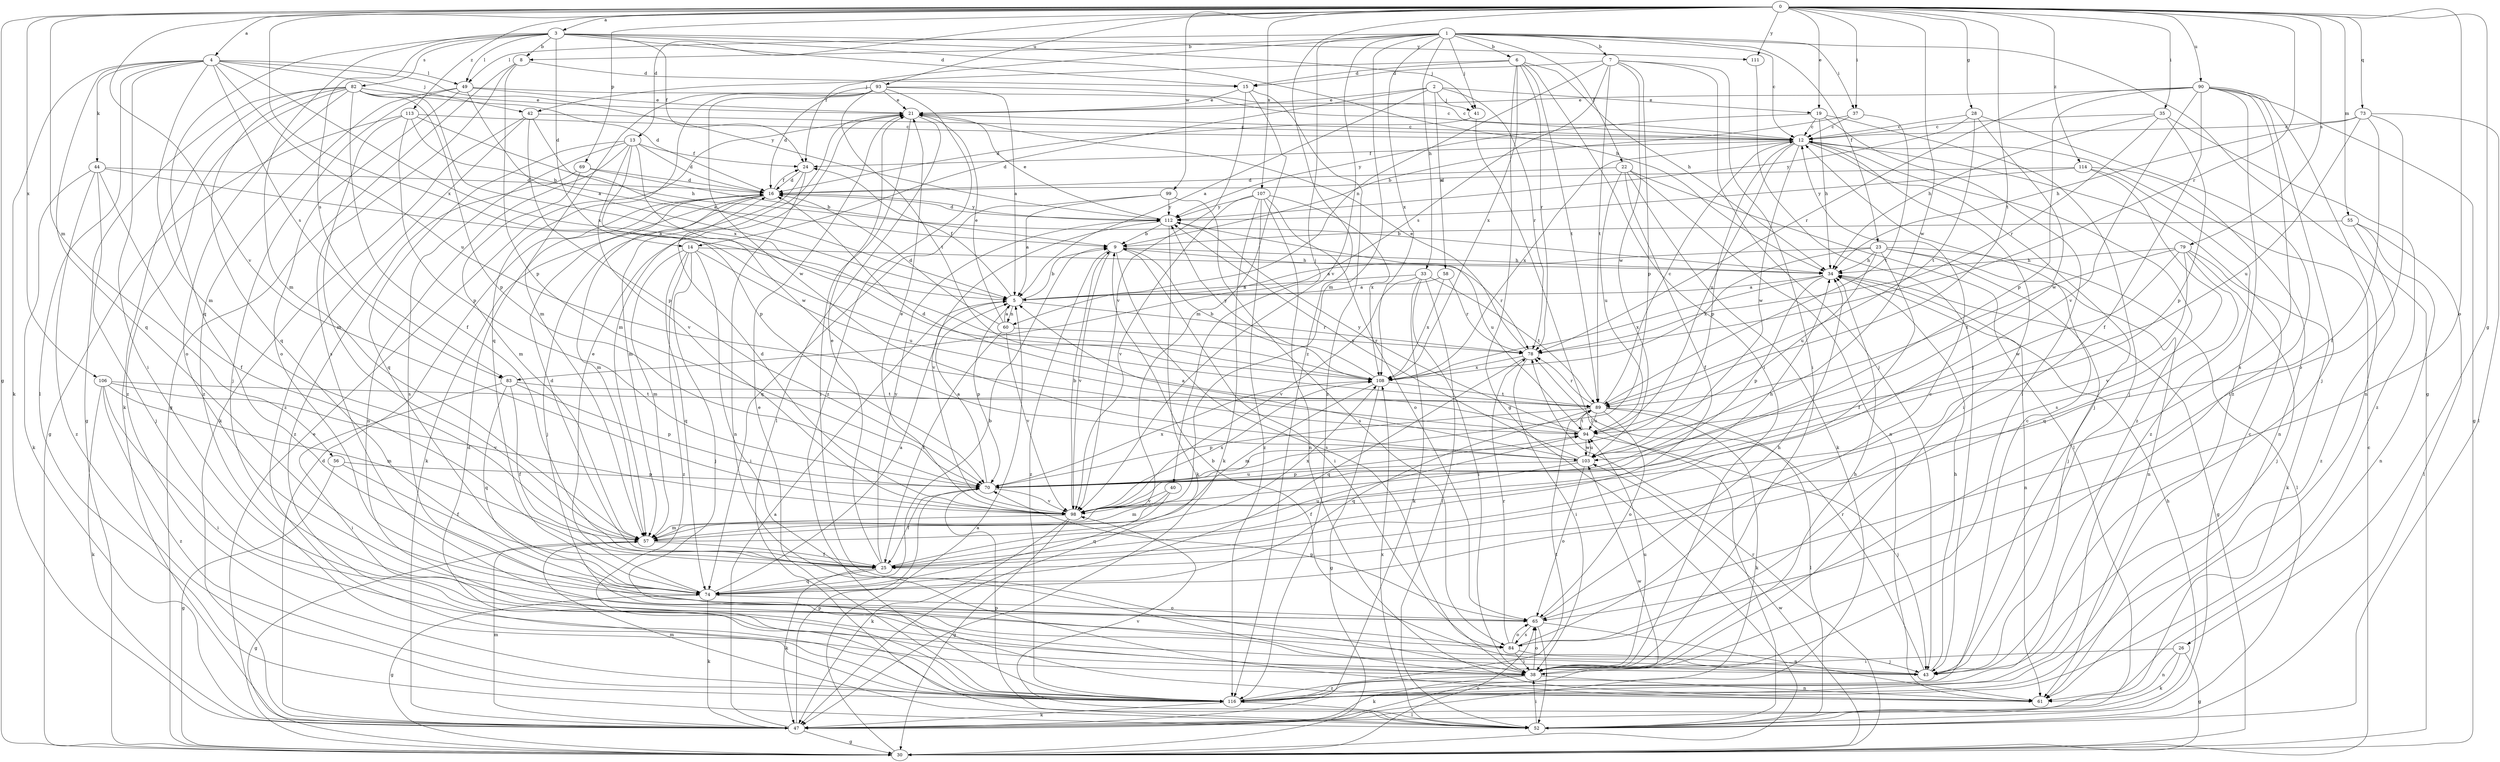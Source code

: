 strict digraph  {
0;
1;
2;
3;
4;
5;
6;
7;
8;
9;
12;
13;
14;
15;
16;
19;
21;
22;
23;
24;
25;
26;
28;
30;
33;
34;
35;
37;
38;
40;
41;
42;
43;
44;
47;
49;
52;
55;
56;
57;
58;
60;
61;
65;
69;
70;
73;
74;
78;
79;
82;
83;
84;
89;
90;
93;
94;
98;
99;
103;
106;
107;
108;
111;
112;
113;
114;
116;
0 -> 3  [label=a];
0 -> 4  [label=a];
0 -> 13  [label=d];
0 -> 19  [label=e];
0 -> 26  [label=g];
0 -> 28  [label=g];
0 -> 30  [label=g];
0 -> 35  [label=i];
0 -> 37  [label=i];
0 -> 55  [label=m];
0 -> 56  [label=m];
0 -> 65  [label=o];
0 -> 69  [label=p];
0 -> 73  [label=q];
0 -> 78  [label=r];
0 -> 79  [label=s];
0 -> 89  [label=t];
0 -> 90  [label=u];
0 -> 93  [label=u];
0 -> 98  [label=v];
0 -> 99  [label=w];
0 -> 103  [label=w];
0 -> 106  [label=x];
0 -> 107  [label=x];
0 -> 108  [label=x];
0 -> 111  [label=y];
0 -> 113  [label=z];
0 -> 114  [label=z];
0 -> 116  [label=z];
1 -> 6  [label=b];
1 -> 7  [label=b];
1 -> 8  [label=b];
1 -> 12  [label=c];
1 -> 22  [label=f];
1 -> 23  [label=f];
1 -> 24  [label=f];
1 -> 30  [label=g];
1 -> 33  [label=h];
1 -> 37  [label=i];
1 -> 40  [label=j];
1 -> 41  [label=j];
1 -> 49  [label=l];
1 -> 57  [label=m];
1 -> 98  [label=v];
1 -> 108  [label=x];
2 -> 5  [label=a];
2 -> 14  [label=d];
2 -> 19  [label=e];
2 -> 21  [label=e];
2 -> 41  [label=j];
2 -> 58  [label=n];
2 -> 78  [label=r];
3 -> 8  [label=b];
3 -> 14  [label=d];
3 -> 15  [label=d];
3 -> 24  [label=f];
3 -> 34  [label=h];
3 -> 41  [label=j];
3 -> 49  [label=l];
3 -> 57  [label=m];
3 -> 74  [label=q];
3 -> 82  [label=s];
3 -> 83  [label=s];
3 -> 111  [label=y];
4 -> 38  [label=i];
4 -> 42  [label=j];
4 -> 44  [label=k];
4 -> 47  [label=k];
4 -> 49  [label=l];
4 -> 52  [label=l];
4 -> 57  [label=m];
4 -> 74  [label=q];
4 -> 83  [label=s];
4 -> 94  [label=u];
4 -> 108  [label=x];
4 -> 112  [label=y];
5 -> 9  [label=b];
5 -> 24  [label=f];
5 -> 60  [label=n];
5 -> 70  [label=p];
5 -> 78  [label=r];
6 -> 15  [label=d];
6 -> 30  [label=g];
6 -> 34  [label=h];
6 -> 38  [label=i];
6 -> 42  [label=j];
6 -> 78  [label=r];
6 -> 89  [label=t];
6 -> 108  [label=x];
7 -> 15  [label=d];
7 -> 38  [label=i];
7 -> 43  [label=j];
7 -> 60  [label=n];
7 -> 70  [label=p];
7 -> 83  [label=s];
7 -> 89  [label=t];
7 -> 103  [label=w];
8 -> 15  [label=d];
8 -> 30  [label=g];
8 -> 70  [label=p];
8 -> 84  [label=s];
9 -> 34  [label=h];
9 -> 38  [label=i];
9 -> 78  [label=r];
9 -> 84  [label=s];
9 -> 98  [label=v];
9 -> 116  [label=z];
12 -> 24  [label=f];
12 -> 38  [label=i];
12 -> 43  [label=j];
12 -> 70  [label=p];
12 -> 94  [label=u];
12 -> 103  [label=w];
12 -> 108  [label=x];
12 -> 116  [label=z];
13 -> 16  [label=d];
13 -> 24  [label=f];
13 -> 61  [label=n];
13 -> 70  [label=p];
13 -> 74  [label=q];
13 -> 84  [label=s];
13 -> 98  [label=v];
13 -> 103  [label=w];
14 -> 34  [label=h];
14 -> 38  [label=i];
14 -> 43  [label=j];
14 -> 57  [label=m];
14 -> 74  [label=q];
14 -> 94  [label=u];
14 -> 116  [label=z];
15 -> 21  [label=e];
15 -> 57  [label=m];
15 -> 98  [label=v];
15 -> 116  [label=z];
16 -> 24  [label=f];
16 -> 43  [label=j];
16 -> 47  [label=k];
16 -> 57  [label=m];
16 -> 112  [label=y];
19 -> 12  [label=c];
19 -> 34  [label=h];
19 -> 38  [label=i];
19 -> 43  [label=j];
19 -> 112  [label=y];
21 -> 12  [label=c];
21 -> 38  [label=i];
21 -> 52  [label=l];
21 -> 57  [label=m];
22 -> 16  [label=d];
22 -> 25  [label=f];
22 -> 47  [label=k];
22 -> 52  [label=l];
22 -> 61  [label=n];
22 -> 94  [label=u];
23 -> 5  [label=a];
23 -> 25  [label=f];
23 -> 34  [label=h];
23 -> 43  [label=j];
23 -> 52  [label=l];
23 -> 61  [label=n];
23 -> 94  [label=u];
23 -> 108  [label=x];
24 -> 16  [label=d];
24 -> 57  [label=m];
24 -> 61  [label=n];
25 -> 16  [label=d];
25 -> 21  [label=e];
25 -> 47  [label=k];
25 -> 74  [label=q];
25 -> 94  [label=u];
25 -> 112  [label=y];
26 -> 30  [label=g];
26 -> 38  [label=i];
26 -> 47  [label=k];
26 -> 61  [label=n];
28 -> 12  [label=c];
28 -> 38  [label=i];
28 -> 89  [label=t];
28 -> 103  [label=w];
28 -> 112  [label=y];
30 -> 5  [label=a];
30 -> 12  [label=c];
30 -> 21  [label=e];
30 -> 65  [label=o];
30 -> 78  [label=r];
30 -> 103  [label=w];
33 -> 5  [label=a];
33 -> 38  [label=i];
33 -> 47  [label=k];
33 -> 52  [label=l];
33 -> 89  [label=t];
33 -> 98  [label=v];
34 -> 5  [label=a];
34 -> 30  [label=g];
34 -> 61  [label=n];
34 -> 70  [label=p];
34 -> 108  [label=x];
35 -> 12  [label=c];
35 -> 34  [label=h];
35 -> 70  [label=p];
35 -> 78  [label=r];
35 -> 116  [label=z];
37 -> 9  [label=b];
37 -> 12  [label=c];
37 -> 89  [label=t];
38 -> 34  [label=h];
38 -> 47  [label=k];
38 -> 61  [label=n];
38 -> 65  [label=o];
38 -> 94  [label=u];
38 -> 116  [label=z];
40 -> 57  [label=m];
40 -> 74  [label=q];
40 -> 98  [label=v];
41 -> 16  [label=d];
41 -> 52  [label=l];
42 -> 5  [label=a];
42 -> 12  [label=c];
42 -> 47  [label=k];
42 -> 70  [label=p];
42 -> 116  [label=z];
43 -> 9  [label=b];
43 -> 34  [label=h];
43 -> 78  [label=r];
44 -> 5  [label=a];
44 -> 16  [label=d];
44 -> 25  [label=f];
44 -> 43  [label=j];
44 -> 47  [label=k];
44 -> 116  [label=z];
47 -> 5  [label=a];
47 -> 16  [label=d];
47 -> 30  [label=g];
47 -> 57  [label=m];
47 -> 70  [label=p];
49 -> 5  [label=a];
49 -> 12  [label=c];
49 -> 21  [label=e];
49 -> 43  [label=j];
49 -> 65  [label=o];
49 -> 116  [label=z];
52 -> 12  [label=c];
52 -> 34  [label=h];
52 -> 38  [label=i];
52 -> 57  [label=m];
52 -> 70  [label=p];
52 -> 98  [label=v];
52 -> 108  [label=x];
55 -> 9  [label=b];
55 -> 52  [label=l];
55 -> 61  [label=n];
55 -> 116  [label=z];
56 -> 25  [label=f];
56 -> 30  [label=g];
56 -> 70  [label=p];
57 -> 25  [label=f];
57 -> 30  [label=g];
57 -> 108  [label=x];
58 -> 5  [label=a];
58 -> 78  [label=r];
58 -> 108  [label=x];
60 -> 5  [label=a];
60 -> 16  [label=d];
60 -> 21  [label=e];
60 -> 25  [label=f];
60 -> 78  [label=r];
60 -> 98  [label=v];
65 -> 34  [label=h];
65 -> 52  [label=l];
65 -> 61  [label=n];
65 -> 70  [label=p];
65 -> 84  [label=s];
69 -> 9  [label=b];
69 -> 16  [label=d];
69 -> 57  [label=m];
69 -> 116  [label=z];
70 -> 5  [label=a];
70 -> 25  [label=f];
70 -> 98  [label=v];
70 -> 108  [label=x];
73 -> 12  [label=c];
73 -> 25  [label=f];
73 -> 34  [label=h];
73 -> 52  [label=l];
73 -> 65  [label=o];
73 -> 94  [label=u];
74 -> 5  [label=a];
74 -> 9  [label=b];
74 -> 21  [label=e];
74 -> 30  [label=g];
74 -> 47  [label=k];
74 -> 65  [label=o];
78 -> 21  [label=e];
78 -> 38  [label=i];
78 -> 74  [label=q];
78 -> 108  [label=x];
79 -> 34  [label=h];
79 -> 43  [label=j];
79 -> 47  [label=k];
79 -> 74  [label=q];
79 -> 89  [label=t];
79 -> 98  [label=v];
79 -> 103  [label=w];
82 -> 16  [label=d];
82 -> 21  [label=e];
82 -> 25  [label=f];
82 -> 30  [label=g];
82 -> 47  [label=k];
82 -> 65  [label=o];
82 -> 70  [label=p];
82 -> 74  [label=q];
82 -> 108  [label=x];
82 -> 116  [label=z];
83 -> 25  [label=f];
83 -> 38  [label=i];
83 -> 70  [label=p];
83 -> 74  [label=q];
83 -> 89  [label=t];
84 -> 12  [label=c];
84 -> 38  [label=i];
84 -> 43  [label=j];
84 -> 65  [label=o];
84 -> 78  [label=r];
89 -> 12  [label=c];
89 -> 47  [label=k];
89 -> 52  [label=l];
89 -> 65  [label=o];
89 -> 70  [label=p];
89 -> 74  [label=q];
89 -> 78  [label=r];
89 -> 94  [label=u];
90 -> 21  [label=e];
90 -> 25  [label=f];
90 -> 30  [label=g];
90 -> 43  [label=j];
90 -> 61  [label=n];
90 -> 70  [label=p];
90 -> 78  [label=r];
90 -> 84  [label=s];
90 -> 98  [label=v];
90 -> 116  [label=z];
93 -> 5  [label=a];
93 -> 12  [label=c];
93 -> 16  [label=d];
93 -> 21  [label=e];
93 -> 57  [label=m];
93 -> 74  [label=q];
93 -> 89  [label=t];
93 -> 103  [label=w];
93 -> 116  [label=z];
94 -> 16  [label=d];
94 -> 43  [label=j];
94 -> 89  [label=t];
94 -> 103  [label=w];
94 -> 112  [label=y];
98 -> 9  [label=b];
98 -> 16  [label=d];
98 -> 21  [label=e];
98 -> 30  [label=g];
98 -> 34  [label=h];
98 -> 47  [label=k];
98 -> 57  [label=m];
98 -> 94  [label=u];
98 -> 108  [label=x];
99 -> 5  [label=a];
99 -> 74  [label=q];
99 -> 84  [label=s];
99 -> 112  [label=y];
103 -> 5  [label=a];
103 -> 25  [label=f];
103 -> 65  [label=o];
103 -> 70  [label=p];
103 -> 94  [label=u];
103 -> 112  [label=y];
106 -> 38  [label=i];
106 -> 47  [label=k];
106 -> 57  [label=m];
106 -> 89  [label=t];
106 -> 98  [label=v];
106 -> 116  [label=z];
107 -> 47  [label=k];
107 -> 61  [label=n];
107 -> 65  [label=o];
107 -> 98  [label=v];
107 -> 108  [label=x];
107 -> 112  [label=y];
107 -> 116  [label=z];
108 -> 9  [label=b];
108 -> 30  [label=g];
108 -> 57  [label=m];
108 -> 89  [label=t];
108 -> 112  [label=y];
111 -> 43  [label=j];
112 -> 9  [label=b];
112 -> 16  [label=d];
112 -> 21  [label=e];
112 -> 47  [label=k];
112 -> 94  [label=u];
112 -> 98  [label=v];
113 -> 9  [label=b];
113 -> 12  [label=c];
113 -> 30  [label=g];
113 -> 34  [label=h];
113 -> 57  [label=m];
113 -> 70  [label=p];
114 -> 16  [label=d];
114 -> 61  [label=n];
114 -> 84  [label=s];
114 -> 112  [label=y];
114 -> 116  [label=z];
116 -> 12  [label=c];
116 -> 16  [label=d];
116 -> 21  [label=e];
116 -> 47  [label=k];
116 -> 52  [label=l];
116 -> 89  [label=t];
116 -> 103  [label=w];
}
